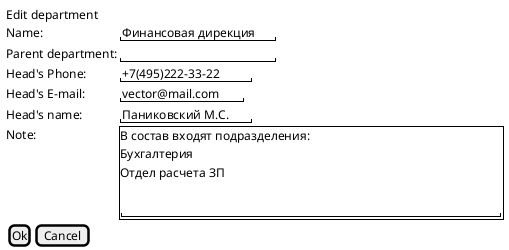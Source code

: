 @startuml
@startsalt
{  Edit department

Name:|
"Финансовая дирекция"

Parent department:|
"                   "


Head's Phone: |
"+7(495)222-33-22"

Head's E-mail: |
"vector@mail.com"

Head's name: |
"Паниковский М.С."


Note: |
{+
В состав входят подразделения:
Бухгалтерия
Отдел расчета ЗП
.
"                                               "
}

{[Ok] | [Cancel] }
}
@endsalt
@enduml